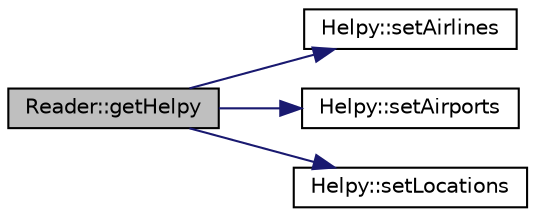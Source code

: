 digraph "Reader::getHelpy"
{
 // LATEX_PDF_SIZE
  edge [fontname="Helvetica",fontsize="10",labelfontname="Helvetica",labelfontsize="10"];
  node [fontname="Helvetica",fontsize="10",shape=record];
  rankdir="LR";
  Node1 [label="Reader::getHelpy",height=0.2,width=0.4,color="black", fillcolor="grey75", style="filled", fontcolor="black",tooltip="creates a Helpy object, passes it the read information and returns it"];
  Node1 -> Node2 [color="midnightblue",fontsize="10",style="solid",fontname="Helvetica"];
  Node2 [label="Helpy::setAirlines",height=0.2,width=0.4,color="black", fillcolor="white", style="filled",URL="$classHelpy.html#a6b9cb10dea4b1b85857734da2aa817c2",tooltip="adds airlines to the Helpy database"];
  Node1 -> Node3 [color="midnightblue",fontsize="10",style="solid",fontname="Helvetica"];
  Node3 [label="Helpy::setAirports",height=0.2,width=0.4,color="black", fillcolor="white", style="filled",URL="$classHelpy.html#a98e53a8c8b800386dc84a1067720c087",tooltip="adds airports to the Helpy database"];
  Node1 -> Node4 [color="midnightblue",fontsize="10",style="solid",fontname="Helvetica"];
  Node4 [label="Helpy::setLocations",height=0.2,width=0.4,color="black", fillcolor="white", style="filled",URL="$classHelpy.html#a51c763913805f63e64b1e9197617a3cc",tooltip="adds cities and countries to the Helpy database"];
}
